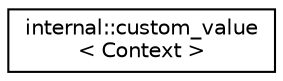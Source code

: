 digraph "Graphical Class Hierarchy"
{
  edge [fontname="Helvetica",fontsize="10",labelfontname="Helvetica",labelfontsize="10"];
  node [fontname="Helvetica",fontsize="10",shape=record];
  rankdir="LR";
  Node1 [label="internal::custom_value\l\< Context \>",height=0.2,width=0.4,color="black", fillcolor="white", style="filled",URL="$structinternal_1_1custom__value.html"];
}
